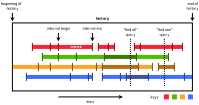 <?xml version="1.0" encoding="UTF-8"?>
<dia:diagram xmlns:dia="http://www.lysator.liu.se/~alla/dia/">
  <dia:layer name="Background" visible="true"/>
  <dia:layer name="intervals" visible="true" active="true">
    <dia:object type="Standard - Line" version="0" id="O0">
      <dia:attribute name="obj_pos">
        <dia:point val="24.2,10"/>
      </dia:attribute>
      <dia:attribute name="obj_bb">
        <dia:rectangle val="24.1,9.9;25.4,10.1"/>
      </dia:attribute>
      <dia:attribute name="conn_endpoints">
        <dia:point val="24.2,10"/>
        <dia:point val="25.3,10"/>
      </dia:attribute>
      <dia:attribute name="numcp">
        <dia:int val="1"/>
      </dia:attribute>
      <dia:attribute name="line_color">
        <dia:color val="#3b53a0"/>
      </dia:attribute>
      <dia:attribute name="line_width">
        <dia:real val="0.2"/>
      </dia:attribute>
    </dia:object>
    <dia:object type="Standard - Line" version="0" id="O1">
      <dia:attribute name="obj_pos">
        <dia:point val="23,9.5"/>
      </dia:attribute>
      <dia:attribute name="obj_bb">
        <dia:rectangle val="22.9,9.4;24.9,9.6"/>
      </dia:attribute>
      <dia:attribute name="conn_endpoints">
        <dia:point val="23,9.5"/>
        <dia:point val="24.8,9.5"/>
      </dia:attribute>
      <dia:attribute name="numcp">
        <dia:int val="1"/>
      </dia:attribute>
      <dia:attribute name="line_color">
        <dia:color val="#af7018"/>
      </dia:attribute>
      <dia:attribute name="line_width">
        <dia:real val="0.2"/>
      </dia:attribute>
    </dia:object>
    <dia:object type="Standard - Line" version="0" id="O2">
      <dia:attribute name="obj_pos">
        <dia:point val="23.1,9"/>
      </dia:attribute>
      <dia:attribute name="obj_bb">
        <dia:rectangle val="23,8.9;24.8,9.1"/>
      </dia:attribute>
      <dia:attribute name="conn_endpoints">
        <dia:point val="23.1,9"/>
        <dia:point val="24.7,9"/>
      </dia:attribute>
      <dia:attribute name="numcp">
        <dia:int val="1"/>
      </dia:attribute>
      <dia:attribute name="line_color">
        <dia:color val="#328000"/>
      </dia:attribute>
      <dia:attribute name="line_width">
        <dia:real val="0.2"/>
      </dia:attribute>
    </dia:object>
    <dia:object type="Standard - Line" version="0" id="O3">
      <dia:attribute name="obj_pos">
        <dia:point val="25.3,10"/>
      </dia:attribute>
      <dia:attribute name="obj_bb">
        <dia:rectangle val="25.2,9.9;27.6,10.1"/>
      </dia:attribute>
      <dia:attribute name="conn_endpoints">
        <dia:point val="25.3,10"/>
        <dia:point val="27.5,10"/>
      </dia:attribute>
      <dia:attribute name="numcp">
        <dia:int val="1"/>
      </dia:attribute>
      <dia:attribute name="line_color">
        <dia:color val="#416fff"/>
      </dia:attribute>
      <dia:attribute name="line_width">
        <dia:real val="0.2"/>
      </dia:attribute>
    </dia:object>
    <dia:object type="Standard - Line" version="0" id="O4">
      <dia:attribute name="obj_pos">
        <dia:point val="24.8,9.5"/>
      </dia:attribute>
      <dia:attribute name="obj_bb">
        <dia:rectangle val="24.7,9.4;25.6,9.6"/>
      </dia:attribute>
      <dia:attribute name="conn_endpoints">
        <dia:point val="24.8,9.5"/>
        <dia:point val="25.5,9.5"/>
      </dia:attribute>
      <dia:attribute name="numcp">
        <dia:int val="1"/>
      </dia:attribute>
      <dia:attribute name="line_color">
        <dia:color val="#ffa529"/>
      </dia:attribute>
      <dia:attribute name="line_width">
        <dia:real val="0.2"/>
      </dia:attribute>
    </dia:object>
    <dia:object type="Standard - Line" version="0" id="O5">
      <dia:attribute name="obj_pos">
        <dia:point val="24.7,9"/>
      </dia:attribute>
      <dia:attribute name="obj_bb">
        <dia:rectangle val="24.6,8.9;26.4,9.1"/>
      </dia:attribute>
      <dia:attribute name="conn_endpoints">
        <dia:point val="24.7,9"/>
        <dia:point val="26.3,9"/>
      </dia:attribute>
      <dia:attribute name="numcp">
        <dia:int val="1"/>
      </dia:attribute>
      <dia:attribute name="line_color">
        <dia:color val="#4bbe00"/>
      </dia:attribute>
      <dia:attribute name="line_width">
        <dia:real val="0.2"/>
      </dia:attribute>
    </dia:object>
    <dia:object type="Standard - Line" version="0" id="O6">
      <dia:attribute name="obj_pos">
        <dia:point val="19.5,8.5"/>
      </dia:attribute>
      <dia:attribute name="obj_bb">
        <dia:rectangle val="19.4,8.4;22.6,8.6"/>
      </dia:attribute>
      <dia:attribute name="conn_endpoints">
        <dia:point val="19.5,8.5"/>
        <dia:point val="22.5,8.5"/>
      </dia:attribute>
      <dia:attribute name="numcp">
        <dia:int val="1"/>
      </dia:attribute>
      <dia:attribute name="line_color">
        <dia:color val="#ff1e33"/>
      </dia:attribute>
      <dia:attribute name="line_width">
        <dia:real val="0.2"/>
      </dia:attribute>
    </dia:object>
    <dia:object type="Standard - Line" version="0" id="O7">
      <dia:attribute name="obj_pos">
        <dia:point val="20,9"/>
      </dia:attribute>
      <dia:attribute name="obj_bb">
        <dia:rectangle val="19.9,8.9;23.2,9.1"/>
      </dia:attribute>
      <dia:attribute name="conn_endpoints">
        <dia:point val="20,9"/>
        <dia:point val="23.1,9"/>
      </dia:attribute>
      <dia:attribute name="numcp">
        <dia:int val="1"/>
      </dia:attribute>
      <dia:attribute name="line_color">
        <dia:color val="#4bbe00"/>
      </dia:attribute>
      <dia:attribute name="line_width">
        <dia:real val="0.2"/>
      </dia:attribute>
    </dia:object>
    <dia:object type="Standard - Line" version="0" id="O8">
      <dia:attribute name="obj_pos">
        <dia:point val="18.5,9.5"/>
      </dia:attribute>
      <dia:attribute name="obj_bb">
        <dia:rectangle val="18.4,9.4;23.1,9.6"/>
      </dia:attribute>
      <dia:attribute name="conn_endpoints">
        <dia:point val="18.5,9.5"/>
        <dia:point val="23,9.5"/>
      </dia:attribute>
      <dia:attribute name="numcp">
        <dia:int val="1"/>
      </dia:attribute>
      <dia:attribute name="line_color">
        <dia:color val="#ffa529"/>
      </dia:attribute>
      <dia:attribute name="line_width">
        <dia:real val="0.2"/>
      </dia:attribute>
    </dia:object>
    <dia:object type="Standard - Line" version="0" id="O9">
      <dia:attribute name="obj_pos">
        <dia:point val="19.2,10"/>
      </dia:attribute>
      <dia:attribute name="obj_bb">
        <dia:rectangle val="19.1,9.9;22.6,10.1"/>
      </dia:attribute>
      <dia:attribute name="conn_endpoints">
        <dia:point val="19.2,10"/>
        <dia:point val="22.5,10"/>
      </dia:attribute>
      <dia:attribute name="numcp">
        <dia:int val="1"/>
      </dia:attribute>
      <dia:attribute name="line_color">
        <dia:color val="#416fff"/>
      </dia:attribute>
      <dia:attribute name="line_width">
        <dia:real val="0.2"/>
      </dia:attribute>
    </dia:object>
    <dia:object type="Standard - Line" version="0" id="O10">
      <dia:attribute name="obj_pos">
        <dia:point val="25.8,9.5"/>
      </dia:attribute>
      <dia:attribute name="obj_bb">
        <dia:rectangle val="25.7,9.4;26.7,9.6"/>
      </dia:attribute>
      <dia:attribute name="conn_endpoints">
        <dia:point val="25.8,9.5"/>
        <dia:point val="26.6,9.5"/>
      </dia:attribute>
      <dia:attribute name="numcp">
        <dia:int val="1"/>
      </dia:attribute>
      <dia:attribute name="line_color">
        <dia:color val="#af7018"/>
      </dia:attribute>
      <dia:attribute name="line_width">
        <dia:real val="0.2"/>
      </dia:attribute>
    </dia:object>
    <dia:object type="Standard - Line" version="0" id="O11">
      <dia:attribute name="obj_pos">
        <dia:point val="22.8,8.5"/>
      </dia:attribute>
      <dia:attribute name="obj_bb">
        <dia:rectangle val="22.7,8.4;23.7,8.6"/>
      </dia:attribute>
      <dia:attribute name="conn_endpoints">
        <dia:point val="22.8,8.5"/>
        <dia:point val="23.6,8.5"/>
      </dia:attribute>
      <dia:attribute name="numcp">
        <dia:int val="1"/>
      </dia:attribute>
      <dia:attribute name="line_color">
        <dia:color val="#ff1e33"/>
      </dia:attribute>
      <dia:attribute name="line_width">
        <dia:real val="0.2"/>
      </dia:attribute>
    </dia:object>
    <dia:object type="Standard - Line" version="0" id="O12">
      <dia:attribute name="obj_pos">
        <dia:point val="24.6,8.5"/>
      </dia:attribute>
      <dia:attribute name="obj_bb">
        <dia:rectangle val="24.5,8.4;27.1,8.6"/>
      </dia:attribute>
      <dia:attribute name="conn_endpoints">
        <dia:point val="24.6,8.5"/>
        <dia:point val="27,8.5"/>
      </dia:attribute>
      <dia:attribute name="numcp">
        <dia:int val="1"/>
      </dia:attribute>
      <dia:attribute name="line_color">
        <dia:color val="#ff1e33"/>
      </dia:attribute>
      <dia:attribute name="line_width">
        <dia:real val="0.2"/>
      </dia:attribute>
    </dia:object>
    <dia:object type="Standard - Line" version="0" id="O13">
      <dia:attribute name="obj_pos">
        <dia:point val="23,10"/>
      </dia:attribute>
      <dia:attribute name="obj_bb">
        <dia:rectangle val="22.9,9.9;24.3,10.1"/>
      </dia:attribute>
      <dia:attribute name="conn_endpoints">
        <dia:point val="23,10"/>
        <dia:point val="24.2,10"/>
      </dia:attribute>
      <dia:attribute name="numcp">
        <dia:int val="1"/>
      </dia:attribute>
      <dia:attribute name="line_color">
        <dia:color val="#416fff"/>
      </dia:attribute>
      <dia:attribute name="line_width">
        <dia:real val="0.2"/>
      </dia:attribute>
    </dia:object>
    <dia:object type="Standard - Line" version="0" id="O14">
      <dia:attribute name="obj_pos">
        <dia:point val="19.5,8.3"/>
      </dia:attribute>
      <dia:attribute name="obj_bb">
        <dia:rectangle val="19.475,8.275;19.525,8.725"/>
      </dia:attribute>
      <dia:attribute name="conn_endpoints">
        <dia:point val="19.5,8.3"/>
        <dia:point val="19.5,8.7"/>
      </dia:attribute>
      <dia:attribute name="numcp">
        <dia:int val="1"/>
      </dia:attribute>
      <dia:attribute name="line_color">
        <dia:color val="#810e19"/>
      </dia:attribute>
      <dia:attribute name="line_width">
        <dia:real val="0.05"/>
      </dia:attribute>
    </dia:object>
    <dia:object type="Standard - Line" version="0" id="O15">
      <dia:attribute name="obj_pos">
        <dia:point val="20.4,8.3"/>
      </dia:attribute>
      <dia:attribute name="obj_bb">
        <dia:rectangle val="20.375,8.275;20.425,8.725"/>
      </dia:attribute>
      <dia:attribute name="conn_endpoints">
        <dia:point val="20.4,8.3"/>
        <dia:point val="20.4,8.7"/>
      </dia:attribute>
      <dia:attribute name="numcp">
        <dia:int val="1"/>
      </dia:attribute>
      <dia:attribute name="line_color">
        <dia:color val="#810e19"/>
      </dia:attribute>
      <dia:attribute name="line_width">
        <dia:real val="0.05"/>
      </dia:attribute>
    </dia:object>
    <dia:object type="Standard - Line" version="0" id="O16">
      <dia:attribute name="obj_pos">
        <dia:point val="20.8,8.3"/>
      </dia:attribute>
      <dia:attribute name="obj_bb">
        <dia:rectangle val="20.775,8.275;20.825,8.725"/>
      </dia:attribute>
      <dia:attribute name="conn_endpoints">
        <dia:point val="20.8,8.3"/>
        <dia:point val="20.8,8.7"/>
      </dia:attribute>
      <dia:attribute name="numcp">
        <dia:int val="1"/>
      </dia:attribute>
      <dia:attribute name="line_color">
        <dia:color val="#810e19"/>
      </dia:attribute>
      <dia:attribute name="line_width">
        <dia:real val="0.05"/>
      </dia:attribute>
    </dia:object>
    <dia:object type="Standard - Line" version="0" id="O17">
      <dia:attribute name="obj_pos">
        <dia:point val="22.5,8.3"/>
      </dia:attribute>
      <dia:attribute name="obj_bb">
        <dia:rectangle val="22.475,8.275;22.525,8.725"/>
      </dia:attribute>
      <dia:attribute name="conn_endpoints">
        <dia:point val="22.5,8.3"/>
        <dia:point val="22.5,8.7"/>
      </dia:attribute>
      <dia:attribute name="numcp">
        <dia:int val="1"/>
      </dia:attribute>
      <dia:attribute name="line_color">
        <dia:color val="#810e19"/>
      </dia:attribute>
      <dia:attribute name="line_width">
        <dia:real val="0.05"/>
      </dia:attribute>
    </dia:object>
    <dia:object type="Standard - Line" version="0" id="O18">
      <dia:attribute name="obj_pos">
        <dia:point val="22.8,8.3"/>
      </dia:attribute>
      <dia:attribute name="obj_bb">
        <dia:rectangle val="22.775,8.275;22.825,8.725"/>
      </dia:attribute>
      <dia:attribute name="conn_endpoints">
        <dia:point val="22.8,8.3"/>
        <dia:point val="22.8,8.7"/>
      </dia:attribute>
      <dia:attribute name="numcp">
        <dia:int val="1"/>
      </dia:attribute>
      <dia:attribute name="line_color">
        <dia:color val="#810e19"/>
      </dia:attribute>
      <dia:attribute name="line_width">
        <dia:real val="0.05"/>
      </dia:attribute>
    </dia:object>
    <dia:object type="Standard - Line" version="0" id="O19">
      <dia:attribute name="obj_pos">
        <dia:point val="23.6,8.3"/>
      </dia:attribute>
      <dia:attribute name="obj_bb">
        <dia:rectangle val="23.575,8.275;23.625,8.725"/>
      </dia:attribute>
      <dia:attribute name="conn_endpoints">
        <dia:point val="23.6,8.3"/>
        <dia:point val="23.6,8.7"/>
      </dia:attribute>
      <dia:attribute name="numcp">
        <dia:int val="1"/>
      </dia:attribute>
      <dia:attribute name="line_color">
        <dia:color val="#810e19"/>
      </dia:attribute>
      <dia:attribute name="line_width">
        <dia:real val="0.05"/>
      </dia:attribute>
    </dia:object>
    <dia:object type="Standard - Line" version="0" id="O20">
      <dia:attribute name="obj_pos">
        <dia:point val="24.6,8.3"/>
      </dia:attribute>
      <dia:attribute name="obj_bb">
        <dia:rectangle val="24.575,8.275;24.625,8.725"/>
      </dia:attribute>
      <dia:attribute name="conn_endpoints">
        <dia:point val="24.6,8.3"/>
        <dia:point val="24.6,8.7"/>
      </dia:attribute>
      <dia:attribute name="numcp">
        <dia:int val="1"/>
      </dia:attribute>
      <dia:attribute name="line_color">
        <dia:color val="#810e19"/>
      </dia:attribute>
      <dia:attribute name="line_width">
        <dia:real val="0.05"/>
      </dia:attribute>
    </dia:object>
    <dia:object type="Standard - Line" version="0" id="O21">
      <dia:attribute name="obj_pos">
        <dia:point val="24.9,8.3"/>
      </dia:attribute>
      <dia:attribute name="obj_bb">
        <dia:rectangle val="24.875,8.275;24.925,8.725"/>
      </dia:attribute>
      <dia:attribute name="conn_endpoints">
        <dia:point val="24.9,8.3"/>
        <dia:point val="24.9,8.7"/>
      </dia:attribute>
      <dia:attribute name="numcp">
        <dia:int val="1"/>
      </dia:attribute>
      <dia:attribute name="line_color">
        <dia:color val="#810e19"/>
      </dia:attribute>
      <dia:attribute name="line_width">
        <dia:real val="0.05"/>
      </dia:attribute>
    </dia:object>
    <dia:object type="Standard - Line" version="0" id="O22">
      <dia:attribute name="obj_pos">
        <dia:point val="26.5,8.3"/>
      </dia:attribute>
      <dia:attribute name="obj_bb">
        <dia:rectangle val="26.475,8.275;26.525,8.725"/>
      </dia:attribute>
      <dia:attribute name="conn_endpoints">
        <dia:point val="26.5,8.3"/>
        <dia:point val="26.5,8.7"/>
      </dia:attribute>
      <dia:attribute name="numcp">
        <dia:int val="1"/>
      </dia:attribute>
      <dia:attribute name="line_color">
        <dia:color val="#810e19"/>
      </dia:attribute>
      <dia:attribute name="line_width">
        <dia:real val="0.05"/>
      </dia:attribute>
    </dia:object>
    <dia:object type="Standard - Line" version="0" id="O23">
      <dia:attribute name="obj_pos">
        <dia:point val="27,8.3"/>
      </dia:attribute>
      <dia:attribute name="obj_bb">
        <dia:rectangle val="26.975,8.275;27.025,8.725"/>
      </dia:attribute>
      <dia:attribute name="conn_endpoints">
        <dia:point val="27,8.3"/>
        <dia:point val="27,8.7"/>
      </dia:attribute>
      <dia:attribute name="numcp">
        <dia:int val="1"/>
      </dia:attribute>
      <dia:attribute name="line_color">
        <dia:color val="#810e19"/>
      </dia:attribute>
      <dia:attribute name="line_width">
        <dia:real val="0.05"/>
      </dia:attribute>
    </dia:object>
    <dia:object type="Standard - Line" version="0" id="O24">
      <dia:attribute name="obj_pos">
        <dia:point val="19.8,9.3"/>
      </dia:attribute>
      <dia:attribute name="obj_bb">
        <dia:rectangle val="19.775,9.275;19.825,9.725"/>
      </dia:attribute>
      <dia:attribute name="conn_endpoints">
        <dia:point val="19.8,9.3"/>
        <dia:point val="19.8,9.7"/>
      </dia:attribute>
      <dia:attribute name="numcp">
        <dia:int val="1"/>
      </dia:attribute>
      <dia:attribute name="line_color">
        <dia:color val="#6f4f22"/>
      </dia:attribute>
      <dia:attribute name="line_width">
        <dia:real val="0.05"/>
      </dia:attribute>
    </dia:object>
    <dia:object type="Standard - Line" version="0" id="O25">
      <dia:attribute name="obj_pos">
        <dia:point val="20.4,9.3"/>
      </dia:attribute>
      <dia:attribute name="obj_bb">
        <dia:rectangle val="20.375,9.275;20.425,9.725"/>
      </dia:attribute>
      <dia:attribute name="conn_endpoints">
        <dia:point val="20.4,9.3"/>
        <dia:point val="20.4,9.7"/>
      </dia:attribute>
      <dia:attribute name="numcp">
        <dia:int val="1"/>
      </dia:attribute>
      <dia:attribute name="line_color">
        <dia:color val="#6f4f22"/>
      </dia:attribute>
      <dia:attribute name="line_width">
        <dia:real val="0.05"/>
      </dia:attribute>
    </dia:object>
    <dia:object type="Standard - Line" version="0" id="O26">
      <dia:attribute name="obj_pos">
        <dia:point val="20,8.8"/>
      </dia:attribute>
      <dia:attribute name="obj_bb">
        <dia:rectangle val="19.975,8.775;20.025,9.225"/>
      </dia:attribute>
      <dia:attribute name="conn_endpoints">
        <dia:point val="20,8.8"/>
        <dia:point val="20,9.2"/>
      </dia:attribute>
      <dia:attribute name="numcp">
        <dia:int val="1"/>
      </dia:attribute>
      <dia:attribute name="line_color">
        <dia:color val="#285809"/>
      </dia:attribute>
      <dia:attribute name="line_width">
        <dia:real val="0.05"/>
      </dia:attribute>
    </dia:object>
    <dia:object type="Standard - Line" version="0" id="O27">
      <dia:attribute name="obj_pos">
        <dia:point val="20.8,8.8"/>
      </dia:attribute>
      <dia:attribute name="obj_bb">
        <dia:rectangle val="20.775,8.775;20.825,9.225"/>
      </dia:attribute>
      <dia:attribute name="conn_endpoints">
        <dia:point val="20.8,8.8"/>
        <dia:point val="20.8,9.2"/>
      </dia:attribute>
      <dia:attribute name="numcp">
        <dia:int val="1"/>
      </dia:attribute>
      <dia:attribute name="line_color">
        <dia:color val="#285809"/>
      </dia:attribute>
      <dia:attribute name="line_width">
        <dia:real val="0.05"/>
      </dia:attribute>
    </dia:object>
    <dia:object type="Standard - Line" version="0" id="O28">
      <dia:attribute name="obj_pos">
        <dia:point val="21.7,8.8"/>
      </dia:attribute>
      <dia:attribute name="obj_bb">
        <dia:rectangle val="21.675,8.775;21.725,9.225"/>
      </dia:attribute>
      <dia:attribute name="conn_endpoints">
        <dia:point val="21.7,8.8"/>
        <dia:point val="21.7,9.2"/>
      </dia:attribute>
      <dia:attribute name="numcp">
        <dia:int val="1"/>
      </dia:attribute>
      <dia:attribute name="line_color">
        <dia:color val="#285809"/>
      </dia:attribute>
      <dia:attribute name="line_width">
        <dia:real val="0.05"/>
      </dia:attribute>
    </dia:object>
    <dia:object type="Standard - Line" version="0" id="O29">
      <dia:attribute name="obj_pos">
        <dia:point val="21.5,9.3"/>
      </dia:attribute>
      <dia:attribute name="obj_bb">
        <dia:rectangle val="21.475,9.275;21.525,9.725"/>
      </dia:attribute>
      <dia:attribute name="conn_endpoints">
        <dia:point val="21.5,9.3"/>
        <dia:point val="21.5,9.7"/>
      </dia:attribute>
      <dia:attribute name="numcp">
        <dia:int val="1"/>
      </dia:attribute>
      <dia:attribute name="line_color">
        <dia:color val="#6f4f22"/>
      </dia:attribute>
      <dia:attribute name="line_width">
        <dia:real val="0.05"/>
      </dia:attribute>
    </dia:object>
    <dia:object type="Standard - Line" version="0" id="O30">
      <dia:attribute name="obj_pos">
        <dia:point val="22.7,9.3"/>
      </dia:attribute>
      <dia:attribute name="obj_bb">
        <dia:rectangle val="22.675,9.275;22.725,9.725"/>
      </dia:attribute>
      <dia:attribute name="conn_endpoints">
        <dia:point val="22.7,9.3"/>
        <dia:point val="22.7,9.7"/>
      </dia:attribute>
      <dia:attribute name="numcp">
        <dia:int val="1"/>
      </dia:attribute>
      <dia:attribute name="line_color">
        <dia:color val="#6f4f22"/>
      </dia:attribute>
      <dia:attribute name="line_width">
        <dia:real val="0.05"/>
      </dia:attribute>
    </dia:object>
    <dia:object type="Standard - Line" version="0" id="O31">
      <dia:attribute name="obj_pos">
        <dia:point val="23,9.3"/>
      </dia:attribute>
      <dia:attribute name="obj_bb">
        <dia:rectangle val="22.975,9.275;23.025,9.725"/>
      </dia:attribute>
      <dia:attribute name="conn_endpoints">
        <dia:point val="23,9.3"/>
        <dia:point val="23,9.7"/>
      </dia:attribute>
      <dia:attribute name="numcp">
        <dia:int val="1"/>
      </dia:attribute>
      <dia:attribute name="line_color">
        <dia:color val="#6f4f22"/>
      </dia:attribute>
      <dia:attribute name="line_width">
        <dia:real val="0.05"/>
      </dia:attribute>
    </dia:object>
    <dia:object type="Standard - Line" version="0" id="O32">
      <dia:attribute name="obj_pos">
        <dia:point val="24.8,9.3"/>
      </dia:attribute>
      <dia:attribute name="obj_bb">
        <dia:rectangle val="24.775,9.275;24.825,9.725"/>
      </dia:attribute>
      <dia:attribute name="conn_endpoints">
        <dia:point val="24.8,9.3"/>
        <dia:point val="24.8,9.7"/>
      </dia:attribute>
      <dia:attribute name="numcp">
        <dia:int val="1"/>
      </dia:attribute>
      <dia:attribute name="line_color">
        <dia:color val="#6f4f22"/>
      </dia:attribute>
      <dia:attribute name="line_width">
        <dia:real val="0.05"/>
      </dia:attribute>
    </dia:object>
    <dia:object type="Standard - Line" version="0" id="O33">
      <dia:attribute name="obj_pos">
        <dia:point val="25.5,9.3"/>
      </dia:attribute>
      <dia:attribute name="obj_bb">
        <dia:rectangle val="25.475,9.275;25.525,9.725"/>
      </dia:attribute>
      <dia:attribute name="conn_endpoints">
        <dia:point val="25.5,9.3"/>
        <dia:point val="25.5,9.7"/>
      </dia:attribute>
      <dia:attribute name="numcp">
        <dia:int val="1"/>
      </dia:attribute>
      <dia:attribute name="line_color">
        <dia:color val="#6f4f22"/>
      </dia:attribute>
      <dia:attribute name="line_width">
        <dia:real val="0.05"/>
      </dia:attribute>
    </dia:object>
    <dia:object type="Standard - Line" version="0" id="O34">
      <dia:attribute name="obj_pos">
        <dia:point val="25.8,9.3"/>
      </dia:attribute>
      <dia:attribute name="obj_bb">
        <dia:rectangle val="25.775,9.275;25.825,9.725"/>
      </dia:attribute>
      <dia:attribute name="conn_endpoints">
        <dia:point val="25.8,9.3"/>
        <dia:point val="25.8,9.7"/>
      </dia:attribute>
      <dia:attribute name="numcp">
        <dia:int val="1"/>
      </dia:attribute>
      <dia:attribute name="line_color">
        <dia:color val="#6f4f22"/>
      </dia:attribute>
      <dia:attribute name="line_width">
        <dia:real val="0.05"/>
      </dia:attribute>
    </dia:object>
    <dia:object type="Standard - Line" version="0" id="O35">
      <dia:attribute name="obj_pos">
        <dia:point val="26.6,9.3"/>
      </dia:attribute>
      <dia:attribute name="obj_bb">
        <dia:rectangle val="26.575,9.275;26.625,9.725"/>
      </dia:attribute>
      <dia:attribute name="conn_endpoints">
        <dia:point val="26.6,9.3"/>
        <dia:point val="26.6,9.7"/>
      </dia:attribute>
      <dia:attribute name="numcp">
        <dia:int val="1"/>
      </dia:attribute>
      <dia:attribute name="line_color">
        <dia:color val="#6f4f22"/>
      </dia:attribute>
      <dia:attribute name="line_width">
        <dia:real val="0.05"/>
      </dia:attribute>
    </dia:object>
    <dia:object type="Standard - Line" version="0" id="O36">
      <dia:attribute name="obj_pos">
        <dia:point val="23.3,8.3"/>
      </dia:attribute>
      <dia:attribute name="obj_bb">
        <dia:rectangle val="23.275,8.275;23.325,8.725"/>
      </dia:attribute>
      <dia:attribute name="conn_endpoints">
        <dia:point val="23.3,8.3"/>
        <dia:point val="23.3,8.7"/>
      </dia:attribute>
      <dia:attribute name="numcp">
        <dia:int val="1"/>
      </dia:attribute>
      <dia:attribute name="line_color">
        <dia:color val="#810e19"/>
      </dia:attribute>
      <dia:attribute name="line_width">
        <dia:real val="0.05"/>
      </dia:attribute>
    </dia:object>
    <dia:object type="Standard - Line" version="0" id="O37">
      <dia:attribute name="obj_pos">
        <dia:point val="23.1,8.8"/>
      </dia:attribute>
      <dia:attribute name="obj_bb">
        <dia:rectangle val="23.075,8.775;23.125,9.225"/>
      </dia:attribute>
      <dia:attribute name="conn_endpoints">
        <dia:point val="23.1,8.8"/>
        <dia:point val="23.1,9.2"/>
      </dia:attribute>
      <dia:attribute name="numcp">
        <dia:int val="1"/>
      </dia:attribute>
      <dia:attribute name="line_color">
        <dia:color val="#285809"/>
      </dia:attribute>
      <dia:attribute name="line_width">
        <dia:real val="0.05"/>
      </dia:attribute>
    </dia:object>
    <dia:object type="Standard - Line" version="0" id="O38">
      <dia:attribute name="obj_pos">
        <dia:point val="24.7,8.8"/>
      </dia:attribute>
      <dia:attribute name="obj_bb">
        <dia:rectangle val="24.675,8.775;24.725,9.225"/>
      </dia:attribute>
      <dia:attribute name="conn_endpoints">
        <dia:point val="24.7,8.8"/>
        <dia:point val="24.7,9.2"/>
      </dia:attribute>
      <dia:attribute name="numcp">
        <dia:int val="1"/>
      </dia:attribute>
      <dia:attribute name="line_color">
        <dia:color val="#285809"/>
      </dia:attribute>
      <dia:attribute name="line_width">
        <dia:real val="0.05"/>
      </dia:attribute>
    </dia:object>
    <dia:object type="Standard - Line" version="0" id="O39">
      <dia:attribute name="obj_pos">
        <dia:point val="26.3,8.8"/>
      </dia:attribute>
      <dia:attribute name="obj_bb">
        <dia:rectangle val="26.275,8.775;26.325,9.225"/>
      </dia:attribute>
      <dia:attribute name="conn_endpoints">
        <dia:point val="26.3,8.8"/>
        <dia:point val="26.3,9.2"/>
      </dia:attribute>
      <dia:attribute name="numcp">
        <dia:int val="1"/>
      </dia:attribute>
      <dia:attribute name="line_color">
        <dia:color val="#285809"/>
      </dia:attribute>
      <dia:attribute name="line_width">
        <dia:real val="0.05"/>
      </dia:attribute>
    </dia:object>
    <dia:object type="Standard - Line" version="0" id="O40">
      <dia:attribute name="obj_pos">
        <dia:point val="19.2,9.8"/>
      </dia:attribute>
      <dia:attribute name="obj_bb">
        <dia:rectangle val="19.175,9.775;19.225,10.225"/>
      </dia:attribute>
      <dia:attribute name="conn_endpoints">
        <dia:point val="19.2,9.8"/>
        <dia:point val="19.2,10.2"/>
      </dia:attribute>
      <dia:attribute name="numcp">
        <dia:int val="1"/>
      </dia:attribute>
      <dia:attribute name="line_color">
        <dia:color val="#2b3d75"/>
      </dia:attribute>
      <dia:attribute name="line_width">
        <dia:real val="0.05"/>
      </dia:attribute>
    </dia:object>
    <dia:object type="Standard - Line" version="0" id="O41">
      <dia:attribute name="obj_pos">
        <dia:point val="21.4,9.8"/>
      </dia:attribute>
      <dia:attribute name="obj_bb">
        <dia:rectangle val="21.375,9.775;21.425,10.225"/>
      </dia:attribute>
      <dia:attribute name="conn_endpoints">
        <dia:point val="21.4,9.8"/>
        <dia:point val="21.4,10.2"/>
      </dia:attribute>
      <dia:attribute name="numcp">
        <dia:int val="1"/>
      </dia:attribute>
      <dia:attribute name="line_color">
        <dia:color val="#2b3d75"/>
      </dia:attribute>
      <dia:attribute name="line_width">
        <dia:real val="0.05"/>
      </dia:attribute>
    </dia:object>
    <dia:object type="Standard - Line" version="0" id="O42">
      <dia:attribute name="obj_pos">
        <dia:point val="22.3,9.8"/>
      </dia:attribute>
      <dia:attribute name="obj_bb">
        <dia:rectangle val="22.275,9.775;22.325,10.225"/>
      </dia:attribute>
      <dia:attribute name="conn_endpoints">
        <dia:point val="22.3,9.8"/>
        <dia:point val="22.3,10.2"/>
      </dia:attribute>
      <dia:attribute name="numcp">
        <dia:int val="1"/>
      </dia:attribute>
      <dia:attribute name="line_color">
        <dia:color val="#2b3d75"/>
      </dia:attribute>
      <dia:attribute name="line_width">
        <dia:real val="0.05"/>
      </dia:attribute>
    </dia:object>
    <dia:object type="Standard - Line" version="0" id="O43">
      <dia:attribute name="obj_pos">
        <dia:point val="22.5,9.8"/>
      </dia:attribute>
      <dia:attribute name="obj_bb">
        <dia:rectangle val="22.475,9.775;22.525,10.225"/>
      </dia:attribute>
      <dia:attribute name="conn_endpoints">
        <dia:point val="22.5,9.8"/>
        <dia:point val="22.5,10.2"/>
      </dia:attribute>
      <dia:attribute name="numcp">
        <dia:int val="1"/>
      </dia:attribute>
      <dia:attribute name="line_color">
        <dia:color val="#2b3d75"/>
      </dia:attribute>
      <dia:attribute name="line_width">
        <dia:real val="0.05"/>
      </dia:attribute>
    </dia:object>
    <dia:object type="Standard - Line" version="0" id="O44">
      <dia:attribute name="obj_pos">
        <dia:point val="23,9.8"/>
      </dia:attribute>
      <dia:attribute name="obj_bb">
        <dia:rectangle val="22.975,9.775;23.025,10.225"/>
      </dia:attribute>
      <dia:attribute name="conn_endpoints">
        <dia:point val="23,9.8"/>
        <dia:point val="23,10.2"/>
      </dia:attribute>
      <dia:attribute name="numcp">
        <dia:int val="1"/>
      </dia:attribute>
      <dia:attribute name="line_color">
        <dia:color val="#2b3d75"/>
      </dia:attribute>
      <dia:attribute name="line_width">
        <dia:real val="0.05"/>
      </dia:attribute>
    </dia:object>
    <dia:object type="Standard - Line" version="0" id="O45">
      <dia:attribute name="obj_pos">
        <dia:point val="23.9,9.8"/>
      </dia:attribute>
      <dia:attribute name="obj_bb">
        <dia:rectangle val="23.875,9.775;23.925,10.225"/>
      </dia:attribute>
      <dia:attribute name="conn_endpoints">
        <dia:point val="23.9,9.8"/>
        <dia:point val="23.9,10.2"/>
      </dia:attribute>
      <dia:attribute name="numcp">
        <dia:int val="1"/>
      </dia:attribute>
      <dia:attribute name="line_color">
        <dia:color val="#2b3d75"/>
      </dia:attribute>
      <dia:attribute name="line_width">
        <dia:real val="0.05"/>
      </dia:attribute>
    </dia:object>
    <dia:object type="Standard - Line" version="0" id="O46">
      <dia:attribute name="obj_pos">
        <dia:point val="24.2,9.8"/>
      </dia:attribute>
      <dia:attribute name="obj_bb">
        <dia:rectangle val="24.175,9.775;24.225,10.225"/>
      </dia:attribute>
      <dia:attribute name="conn_endpoints">
        <dia:point val="24.2,9.8"/>
        <dia:point val="24.2,10.2"/>
      </dia:attribute>
      <dia:attribute name="numcp">
        <dia:int val="1"/>
      </dia:attribute>
      <dia:attribute name="line_color">
        <dia:color val="#2b3d75"/>
      </dia:attribute>
      <dia:attribute name="line_width">
        <dia:real val="0.05"/>
      </dia:attribute>
    </dia:object>
    <dia:object type="Standard - Line" version="0" id="O47">
      <dia:attribute name="obj_pos">
        <dia:point val="25.3,9.8"/>
      </dia:attribute>
      <dia:attribute name="obj_bb">
        <dia:rectangle val="25.275,9.775;25.325,10.225"/>
      </dia:attribute>
      <dia:attribute name="conn_endpoints">
        <dia:point val="25.3,9.8"/>
        <dia:point val="25.3,10.2"/>
      </dia:attribute>
      <dia:attribute name="numcp">
        <dia:int val="1"/>
      </dia:attribute>
      <dia:attribute name="line_color">
        <dia:color val="#2b3d75"/>
      </dia:attribute>
      <dia:attribute name="line_width">
        <dia:real val="0.05"/>
      </dia:attribute>
    </dia:object>
    <dia:object type="Standard - Line" version="0" id="O48">
      <dia:attribute name="obj_pos">
        <dia:point val="27.1,9.8"/>
      </dia:attribute>
      <dia:attribute name="obj_bb">
        <dia:rectangle val="27.075,9.775;27.125,10.225"/>
      </dia:attribute>
      <dia:attribute name="conn_endpoints">
        <dia:point val="27.1,9.8"/>
        <dia:point val="27.1,10.2"/>
      </dia:attribute>
      <dia:attribute name="numcp">
        <dia:int val="1"/>
      </dia:attribute>
      <dia:attribute name="line_color">
        <dia:color val="#2b3d75"/>
      </dia:attribute>
      <dia:attribute name="line_width">
        <dia:real val="0.05"/>
      </dia:attribute>
    </dia:object>
  </dia:layer>
  <dia:layer name="history" visible="true">
    <dia:object type="Standard - Box" version="0" id="O49">
      <dia:attribute name="obj_pos">
        <dia:point val="18.5,7.3"/>
      </dia:attribute>
      <dia:attribute name="obj_bb">
        <dia:rectangle val="18.475,7.275;27.525,10.725"/>
      </dia:attribute>
      <dia:attribute name="elem_corner">
        <dia:point val="18.5,7.3"/>
      </dia:attribute>
      <dia:attribute name="elem_width">
        <dia:real val="9"/>
      </dia:attribute>
      <dia:attribute name="elem_height">
        <dia:real val="3.4"/>
      </dia:attribute>
      <dia:attribute name="border_width">
        <dia:real val="0.05"/>
      </dia:attribute>
      <dia:attribute name="show_background">
        <dia:boolean val="false"/>
      </dia:attribute>
    </dia:object>
  </dia:layer>
  <dia:layer name="infos" visible="true">
    <dia:object type="Standard - Line" version="0" id="O50">
      <dia:attribute name="obj_pos">
        <dia:point val="24.4,8.1"/>
      </dia:attribute>
      <dia:attribute name="obj_bb">
        <dia:rectangle val="24.375,8.075;24.425,10.525"/>
      </dia:attribute>
      <dia:attribute name="conn_endpoints">
        <dia:point val="24.4,8.1"/>
        <dia:point val="24.4,10.5"/>
      </dia:attribute>
      <dia:attribute name="numcp">
        <dia:int val="1"/>
      </dia:attribute>
      <dia:attribute name="line_width">
        <dia:real val="0.05"/>
      </dia:attribute>
      <dia:attribute name="line_style">
        <dia:enum val="4"/>
      </dia:attribute>
      <dia:attribute name="dashlength">
        <dia:real val="0.5"/>
      </dia:attribute>
    </dia:object>
    <dia:object type="Standard - Text" version="1" id="O51">
      <dia:attribute name="obj_pos">
        <dia:point val="18.5,6.7"/>
      </dia:attribute>
      <dia:attribute name="obj_bb">
        <dia:rectangle val="17.916,6.237;19.084,6.7"/>
      </dia:attribute>
      <dia:attribute name="text">
        <dia:composite type="text">
          <dia:attribute name="string">
            <dia:string>#beginning of
history#</dia:string>
          </dia:attribute>
          <dia:attribute name="font">
            <dia:font family="sans" style="0" name="Helvetica"/>
          </dia:attribute>
          <dia:attribute name="height">
            <dia:real val="0.236"/>
          </dia:attribute>
          <dia:attribute name="pos">
            <dia:point val="18.5,6.424"/>
          </dia:attribute>
          <dia:attribute name="color">
            <dia:color val="#000000"/>
          </dia:attribute>
          <dia:attribute name="alignment">
            <dia:enum val="1"/>
          </dia:attribute>
        </dia:composite>
      </dia:attribute>
      <dia:attribute name="valign">
        <dia:enum val="1"/>
      </dia:attribute>
    </dia:object>
    <dia:object type="Standard - Line" version="0" id="O52">
      <dia:attribute name="obj_pos">
        <dia:point val="22.5,7.8"/>
      </dia:attribute>
      <dia:attribute name="obj_bb">
        <dia:rectangle val="22.416,7.785;22.584,8.234"/>
      </dia:attribute>
      <dia:attribute name="conn_endpoints">
        <dia:point val="22.5,7.8"/>
        <dia:point val="22.5,8.2"/>
      </dia:attribute>
      <dia:attribute name="numcp">
        <dia:int val="1"/>
      </dia:attribute>
      <dia:attribute name="line_width">
        <dia:real val="0.03"/>
      </dia:attribute>
      <dia:attribute name="end_arrow">
        <dia:enum val="22"/>
      </dia:attribute>
      <dia:attribute name="end_arrow_length">
        <dia:real val="0.1"/>
      </dia:attribute>
      <dia:attribute name="end_arrow_width">
        <dia:real val="0.1"/>
      </dia:attribute>
    </dia:object>
    <dia:object type="Standard - Text" version="1" id="O53">
      <dia:attribute name="obj_pos">
        <dia:point val="27.5,6.7"/>
      </dia:attribute>
      <dia:attribute name="obj_bb">
        <dia:rectangle val="27.176,6.237;27.824,6.7"/>
      </dia:attribute>
      <dia:attribute name="text">
        <dia:composite type="text">
          <dia:attribute name="string">
            <dia:string>#end of
history#</dia:string>
          </dia:attribute>
          <dia:attribute name="font">
            <dia:font family="sans" style="0" name="Helvetica"/>
          </dia:attribute>
          <dia:attribute name="height">
            <dia:real val="0.236"/>
          </dia:attribute>
          <dia:attribute name="pos">
            <dia:point val="27.5,6.424"/>
          </dia:attribute>
          <dia:attribute name="color">
            <dia:color val="#000000"/>
          </dia:attribute>
          <dia:attribute name="alignment">
            <dia:enum val="1"/>
          </dia:attribute>
        </dia:composite>
      </dia:attribute>
      <dia:attribute name="valign">
        <dia:enum val="1"/>
      </dia:attribute>
    </dia:object>
    <dia:object type="Standard - Text" version="1" id="O54">
      <dia:attribute name="obj_pos">
        <dia:point val="24.4,8"/>
      </dia:attribute>
      <dia:attribute name="obj_bb">
        <dia:rectangle val="23.997,7.537;24.802,8"/>
      </dia:attribute>
      <dia:attribute name="text">
        <dia:composite type="text">
          <dia:attribute name="string">
            <dia:string>#"find all"
query#</dia:string>
          </dia:attribute>
          <dia:attribute name="font">
            <dia:font family="sans" style="0" name="Helvetica"/>
          </dia:attribute>
          <dia:attribute name="height">
            <dia:real val="0.236"/>
          </dia:attribute>
          <dia:attribute name="pos">
            <dia:point val="24.4,7.724"/>
          </dia:attribute>
          <dia:attribute name="color">
            <dia:color val="#000000"/>
          </dia:attribute>
          <dia:attribute name="alignment">
            <dia:enum val="1"/>
          </dia:attribute>
        </dia:composite>
      </dia:attribute>
      <dia:attribute name="valign">
        <dia:enum val="1"/>
      </dia:attribute>
    </dia:object>
    <dia:object type="Standard - Text" version="1" id="O55">
      <dia:attribute name="obj_pos">
        <dia:point val="21.7,8.5"/>
      </dia:attribute>
      <dia:attribute name="obj_bb">
        <dia:rectangle val="21.398,8.415;22.003,8.585"/>
      </dia:attribute>
      <dia:attribute name="text">
        <dia:composite type="text">
          <dia:attribute name="string">
            <dia:string>#interval#</dia:string>
          </dia:attribute>
          <dia:attribute name="font">
            <dia:font family="sans" style="80" name="Helvetica-Bold"/>
          </dia:attribute>
          <dia:attribute name="height">
            <dia:real val="0.176"/>
          </dia:attribute>
          <dia:attribute name="pos">
            <dia:point val="21.7,8.555"/>
          </dia:attribute>
          <dia:attribute name="color">
            <dia:color val="#ffffff"/>
          </dia:attribute>
          <dia:attribute name="alignment">
            <dia:enum val="1"/>
          </dia:attribute>
        </dia:composite>
      </dia:attribute>
      <dia:attribute name="valign">
        <dia:enum val="2"/>
      </dia:attribute>
    </dia:object>
    <dia:object type="Standard - Text" version="1" id="O56">
      <dia:attribute name="obj_pos">
        <dia:point val="20.8,7.7"/>
      </dia:attribute>
      <dia:attribute name="obj_bb">
        <dia:rectangle val="20.152,7.473;21.448,7.7"/>
      </dia:attribute>
      <dia:attribute name="text">
        <dia:composite type="text">
          <dia:attribute name="string">
            <dia:string>#interval begin#</dia:string>
          </dia:attribute>
          <dia:attribute name="font">
            <dia:font family="sans" style="0" name="Helvetica"/>
          </dia:attribute>
          <dia:attribute name="height">
            <dia:real val="0.236"/>
          </dia:attribute>
          <dia:attribute name="pos">
            <dia:point val="20.8,7.66"/>
          </dia:attribute>
          <dia:attribute name="color">
            <dia:color val="#000000"/>
          </dia:attribute>
          <dia:attribute name="alignment">
            <dia:enum val="1"/>
          </dia:attribute>
        </dia:composite>
      </dia:attribute>
      <dia:attribute name="valign">
        <dia:enum val="1"/>
      </dia:attribute>
    </dia:object>
    <dia:object type="Standard - Text" version="1" id="O57">
      <dia:attribute name="obj_pos">
        <dia:point val="22.5,7.7"/>
      </dia:attribute>
      <dia:attribute name="obj_bb">
        <dia:rectangle val="21.938,7.473;23.062,7.7"/>
      </dia:attribute>
      <dia:attribute name="text">
        <dia:composite type="text">
          <dia:attribute name="string">
            <dia:string>#interval end#</dia:string>
          </dia:attribute>
          <dia:attribute name="font">
            <dia:font family="sans" style="0" name="Helvetica"/>
          </dia:attribute>
          <dia:attribute name="height">
            <dia:real val="0.236"/>
          </dia:attribute>
          <dia:attribute name="pos">
            <dia:point val="22.5,7.66"/>
          </dia:attribute>
          <dia:attribute name="color">
            <dia:color val="#000000"/>
          </dia:attribute>
          <dia:attribute name="alignment">
            <dia:enum val="1"/>
          </dia:attribute>
        </dia:composite>
      </dia:attribute>
      <dia:attribute name="valign">
        <dia:enum val="1"/>
      </dia:attribute>
    </dia:object>
    <dia:object type="Standard - Line" version="0" id="O58">
      <dia:attribute name="obj_pos">
        <dia:point val="20.8,7.8"/>
      </dia:attribute>
      <dia:attribute name="obj_bb">
        <dia:rectangle val="20.716,7.785;20.884,8.234"/>
      </dia:attribute>
      <dia:attribute name="conn_endpoints">
        <dia:point val="20.8,7.8"/>
        <dia:point val="20.8,8.2"/>
      </dia:attribute>
      <dia:attribute name="numcp">
        <dia:int val="1"/>
      </dia:attribute>
      <dia:attribute name="line_width">
        <dia:real val="0.03"/>
      </dia:attribute>
      <dia:attribute name="end_arrow">
        <dia:enum val="22"/>
      </dia:attribute>
      <dia:attribute name="end_arrow_length">
        <dia:real val="0.1"/>
      </dia:attribute>
      <dia:attribute name="end_arrow_width">
        <dia:real val="0.1"/>
      </dia:attribute>
    </dia:object>
    <dia:object type="Standard - Text" version="1" id="O59">
      <dia:attribute name="obj_pos">
        <dia:point val="23,7.2"/>
      </dia:attribute>
      <dia:attribute name="obj_bb">
        <dia:rectangle val="22.631,6.973;23.369,7.2"/>
      </dia:attribute>
      <dia:attribute name="text">
        <dia:composite type="text">
          <dia:attribute name="string">
            <dia:string>#history#</dia:string>
          </dia:attribute>
          <dia:attribute name="font">
            <dia:font family="sans" style="80" name="Helvetica-Bold"/>
          </dia:attribute>
          <dia:attribute name="height">
            <dia:real val="0.236"/>
          </dia:attribute>
          <dia:attribute name="pos">
            <dia:point val="23,7.16"/>
          </dia:attribute>
          <dia:attribute name="color">
            <dia:color val="#000000"/>
          </dia:attribute>
          <dia:attribute name="alignment">
            <dia:enum val="1"/>
          </dia:attribute>
        </dia:composite>
      </dia:attribute>
      <dia:attribute name="valign">
        <dia:enum val="1"/>
      </dia:attribute>
    </dia:object>
    <dia:object type="Standard - Line" version="0" id="O60">
      <dia:attribute name="obj_pos">
        <dia:point val="18.5,6.8"/>
      </dia:attribute>
      <dia:attribute name="obj_bb">
        <dia:rectangle val="18.416,6.785;18.584,7.234"/>
      </dia:attribute>
      <dia:attribute name="conn_endpoints">
        <dia:point val="18.5,6.8"/>
        <dia:point val="18.5,7.2"/>
      </dia:attribute>
      <dia:attribute name="numcp">
        <dia:int val="1"/>
      </dia:attribute>
      <dia:attribute name="line_width">
        <dia:real val="0.03"/>
      </dia:attribute>
      <dia:attribute name="end_arrow">
        <dia:enum val="22"/>
      </dia:attribute>
      <dia:attribute name="end_arrow_length">
        <dia:real val="0.1"/>
      </dia:attribute>
      <dia:attribute name="end_arrow_width">
        <dia:real val="0.1"/>
      </dia:attribute>
    </dia:object>
    <dia:object type="Standard - Line" version="0" id="O61">
      <dia:attribute name="obj_pos">
        <dia:point val="27.5,6.8"/>
      </dia:attribute>
      <dia:attribute name="obj_bb">
        <dia:rectangle val="27.416,6.785;27.584,7.234"/>
      </dia:attribute>
      <dia:attribute name="conn_endpoints">
        <dia:point val="27.5,6.8"/>
        <dia:point val="27.5,7.2"/>
      </dia:attribute>
      <dia:attribute name="numcp">
        <dia:int val="1"/>
      </dia:attribute>
      <dia:attribute name="line_width">
        <dia:real val="0.03"/>
      </dia:attribute>
      <dia:attribute name="end_arrow">
        <dia:enum val="22"/>
      </dia:attribute>
      <dia:attribute name="end_arrow_length">
        <dia:real val="0.1"/>
      </dia:attribute>
      <dia:attribute name="end_arrow_width">
        <dia:real val="0.1"/>
      </dia:attribute>
    </dia:object>
    <dia:object type="Standard - Text" version="1" id="O62">
      <dia:attribute name="obj_pos">
        <dia:point val="25.4,11"/>
      </dia:attribute>
      <dia:attribute name="obj_bb">
        <dia:rectangle val="25.4,10.886;25.915,11.114"/>
      </dia:attribute>
      <dia:attribute name="text">
        <dia:composite type="text">
          <dia:attribute name="string">
            <dia:string>#keys:#</dia:string>
          </dia:attribute>
          <dia:attribute name="font">
            <dia:font family="sans" style="0" name="Helvetica"/>
          </dia:attribute>
          <dia:attribute name="height">
            <dia:real val="0.236"/>
          </dia:attribute>
          <dia:attribute name="pos">
            <dia:point val="25.4,11.074"/>
          </dia:attribute>
          <dia:attribute name="color">
            <dia:color val="#000000"/>
          </dia:attribute>
          <dia:attribute name="alignment">
            <dia:enum val="0"/>
          </dia:attribute>
        </dia:composite>
      </dia:attribute>
      <dia:attribute name="valign">
        <dia:enum val="2"/>
      </dia:attribute>
    </dia:object>
    <dia:object type="Standard - Box" version="0" id="O63">
      <dia:attribute name="obj_pos">
        <dia:point val="26.1,10.9"/>
      </dia:attribute>
      <dia:attribute name="obj_bb">
        <dia:rectangle val="26.1,10.9;26.3,11.1"/>
      </dia:attribute>
      <dia:attribute name="elem_corner">
        <dia:point val="26.1,10.9"/>
      </dia:attribute>
      <dia:attribute name="elem_width">
        <dia:real val="0.2"/>
      </dia:attribute>
      <dia:attribute name="elem_height">
        <dia:real val="0.2"/>
      </dia:attribute>
      <dia:attribute name="border_width">
        <dia:real val="1.175e-38"/>
      </dia:attribute>
      <dia:attribute name="border_color">
        <dia:color val="#ff1e33"/>
      </dia:attribute>
      <dia:attribute name="inner_color">
        <dia:color val="#ff1e33"/>
      </dia:attribute>
      <dia:attribute name="show_background">
        <dia:boolean val="true"/>
      </dia:attribute>
    </dia:object>
    <dia:object type="Standard - Box" version="0" id="O64">
      <dia:attribute name="obj_pos">
        <dia:point val="26.5,10.9"/>
      </dia:attribute>
      <dia:attribute name="obj_bb">
        <dia:rectangle val="26.5,10.9;26.7,11.1"/>
      </dia:attribute>
      <dia:attribute name="elem_corner">
        <dia:point val="26.5,10.9"/>
      </dia:attribute>
      <dia:attribute name="elem_width">
        <dia:real val="0.2"/>
      </dia:attribute>
      <dia:attribute name="elem_height">
        <dia:real val="0.2"/>
      </dia:attribute>
      <dia:attribute name="border_width">
        <dia:real val="1.175e-38"/>
      </dia:attribute>
      <dia:attribute name="border_color">
        <dia:color val="#4bbe00"/>
      </dia:attribute>
      <dia:attribute name="inner_color">
        <dia:color val="#4bbe00"/>
      </dia:attribute>
      <dia:attribute name="show_background">
        <dia:boolean val="true"/>
      </dia:attribute>
    </dia:object>
    <dia:object type="Standard - Box" version="0" id="O65">
      <dia:attribute name="obj_pos">
        <dia:point val="26.9,10.9"/>
      </dia:attribute>
      <dia:attribute name="obj_bb">
        <dia:rectangle val="26.9,10.9;27.1,11.1"/>
      </dia:attribute>
      <dia:attribute name="elem_corner">
        <dia:point val="26.9,10.9"/>
      </dia:attribute>
      <dia:attribute name="elem_width">
        <dia:real val="0.2"/>
      </dia:attribute>
      <dia:attribute name="elem_height">
        <dia:real val="0.2"/>
      </dia:attribute>
      <dia:attribute name="border_width">
        <dia:real val="1.175e-38"/>
      </dia:attribute>
      <dia:attribute name="border_color">
        <dia:color val="#ffa529"/>
      </dia:attribute>
      <dia:attribute name="inner_color">
        <dia:color val="#ffa529"/>
      </dia:attribute>
      <dia:attribute name="show_background">
        <dia:boolean val="true"/>
      </dia:attribute>
    </dia:object>
    <dia:object type="Standard - Box" version="0" id="O66">
      <dia:attribute name="obj_pos">
        <dia:point val="27.3,10.9"/>
      </dia:attribute>
      <dia:attribute name="obj_bb">
        <dia:rectangle val="27.3,10.9;27.5,11.1"/>
      </dia:attribute>
      <dia:attribute name="elem_corner">
        <dia:point val="27.3,10.9"/>
      </dia:attribute>
      <dia:attribute name="elem_width">
        <dia:real val="0.2"/>
      </dia:attribute>
      <dia:attribute name="elem_height">
        <dia:real val="0.2"/>
      </dia:attribute>
      <dia:attribute name="border_width">
        <dia:real val="1.175e-38"/>
      </dia:attribute>
      <dia:attribute name="border_color">
        <dia:color val="#416fff"/>
      </dia:attribute>
      <dia:attribute name="inner_color">
        <dia:color val="#416fff"/>
      </dia:attribute>
      <dia:attribute name="show_background">
        <dia:boolean val="true"/>
      </dia:attribute>
    </dia:object>
    <dia:object type="Standard - Line" version="0" id="O67">
      <dia:attribute name="obj_pos">
        <dia:point val="20.8,11"/>
      </dia:attribute>
      <dia:attribute name="obj_bb">
        <dia:rectangle val="20.785,10.916;24.034,11.084"/>
      </dia:attribute>
      <dia:attribute name="conn_endpoints">
        <dia:point val="20.8,11"/>
        <dia:point val="24,11"/>
      </dia:attribute>
      <dia:attribute name="numcp">
        <dia:int val="1"/>
      </dia:attribute>
      <dia:attribute name="line_width">
        <dia:real val="0.03"/>
      </dia:attribute>
      <dia:attribute name="end_arrow">
        <dia:enum val="22"/>
      </dia:attribute>
      <dia:attribute name="end_arrow_length">
        <dia:real val="0.1"/>
      </dia:attribute>
      <dia:attribute name="end_arrow_width">
        <dia:real val="0.1"/>
      </dia:attribute>
    </dia:object>
    <dia:object type="Standard - Text" version="1" id="O68">
      <dia:attribute name="obj_pos">
        <dia:point val="22.4,11.1"/>
      </dia:attribute>
      <dia:attribute name="obj_bb">
        <dia:rectangle val="22.189,11.1;22.617,11.345"/>
      </dia:attribute>
      <dia:attribute name="text">
        <dia:composite type="text">
          <dia:attribute name="string">
            <dia:string>#time#</dia:string>
          </dia:attribute>
          <dia:attribute name="font">
            <dia:font family="sans" style="0" name="Helvetica"/>
          </dia:attribute>
          <dia:attribute name="height">
            <dia:real val="0.236"/>
          </dia:attribute>
          <dia:attribute name="pos">
            <dia:point val="22.4,11.293"/>
          </dia:attribute>
          <dia:attribute name="color">
            <dia:color val="#000000"/>
          </dia:attribute>
          <dia:attribute name="alignment">
            <dia:enum val="1"/>
          </dia:attribute>
        </dia:composite>
      </dia:attribute>
      <dia:attribute name="valign">
        <dia:enum val="0"/>
      </dia:attribute>
    </dia:object>
    <dia:object type="Standard - Line" version="0" id="O69">
      <dia:attribute name="obj_pos">
        <dia:point val="26.1,8.1"/>
      </dia:attribute>
      <dia:attribute name="obj_bb">
        <dia:rectangle val="26.075,8.075;26.125,10.525"/>
      </dia:attribute>
      <dia:attribute name="conn_endpoints">
        <dia:point val="26.1,8.1"/>
        <dia:point val="26.1,10.5"/>
      </dia:attribute>
      <dia:attribute name="numcp">
        <dia:int val="1"/>
      </dia:attribute>
      <dia:attribute name="line_width">
        <dia:real val="0.05"/>
      </dia:attribute>
      <dia:attribute name="line_style">
        <dia:enum val="4"/>
      </dia:attribute>
      <dia:attribute name="dashlength">
        <dia:real val="0.5"/>
      </dia:attribute>
    </dia:object>
    <dia:object type="Standard - Text" version="1" id="O70">
      <dia:attribute name="obj_pos">
        <dia:point val="26.1,8"/>
      </dia:attribute>
      <dia:attribute name="obj_bb">
        <dia:rectangle val="25.634,7.52;26.572,8"/>
      </dia:attribute>
      <dia:attribute name="text">
        <dia:composite type="text">
          <dia:attribute name="string">
            <dia:string>#"find one"
query#</dia:string>
          </dia:attribute>
          <dia:attribute name="font">
            <dia:font family="sans" style="0" name="Helvetica"/>
          </dia:attribute>
          <dia:attribute name="height">
            <dia:real val="0.236"/>
          </dia:attribute>
          <dia:attribute name="pos">
            <dia:point val="26.1,7.713"/>
          </dia:attribute>
          <dia:attribute name="color">
            <dia:color val="#000000"/>
          </dia:attribute>
          <dia:attribute name="alignment">
            <dia:enum val="1"/>
          </dia:attribute>
        </dia:composite>
      </dia:attribute>
      <dia:attribute name="valign">
        <dia:enum val="1"/>
      </dia:attribute>
    </dia:object>
  </dia:layer>
</dia:diagram>
